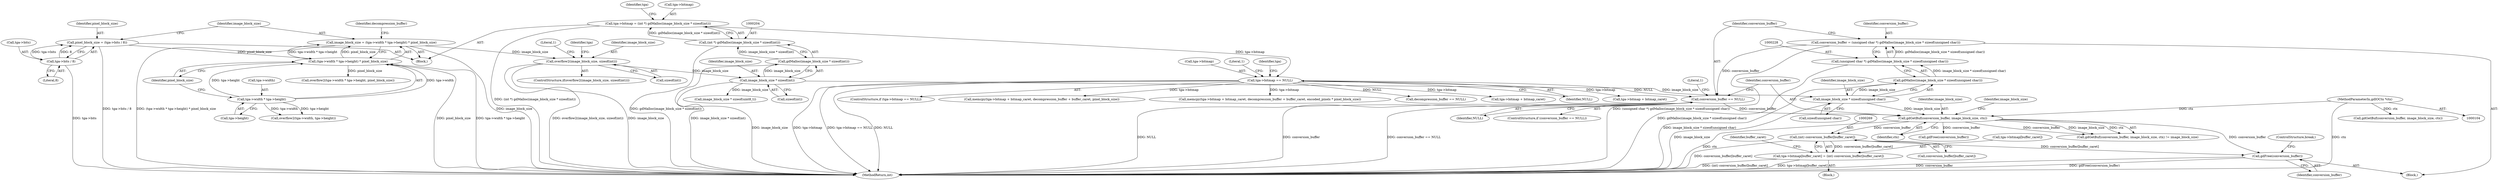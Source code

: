 digraph "0_libgd_01c61f8ab110a77ae64b5ca67c244c728c506f03@pointer" {
"1000268" [label="(Call,(int) conversion_buffer[buffer_caret])"];
"1000244" [label="(Call,gdGetBuf(conversion_buffer, image_block_size, ctx))"];
"1000235" [label="(Call,conversion_buffer == NULL)"];
"1000225" [label="(Call,conversion_buffer = (unsigned char *) gdMalloc(image_block_size * sizeof(unsigned char)))"];
"1000227" [label="(Call,(unsigned char *) gdMalloc(image_block_size * sizeof(unsigned char)))"];
"1000229" [label="(Call,gdMalloc(image_block_size * sizeof(unsigned char)))"];
"1000230" [label="(Call,image_block_size * sizeof(unsigned char))"];
"1000206" [label="(Call,image_block_size * sizeof(int))"];
"1000176" [label="(Call,overflow2(image_block_size, sizeof(int)))"];
"1000117" [label="(Call,image_block_size = (tga->width * tga->height) * pixel_block_size)"];
"1000119" [label="(Call,(tga->width * tga->height) * pixel_block_size)"];
"1000120" [label="(Call,tga->width * tga->height)"];
"1000109" [label="(Call,pixel_block_size = (tga->bits / 8))"];
"1000111" [label="(Call,tga->bits / 8)"];
"1000211" [label="(Call,tga->bitmap == NULL)"];
"1000199" [label="(Call,tga->bitmap = (int *) gdMalloc(image_block_size * sizeof(int)))"];
"1000203" [label="(Call,(int *) gdMalloc(image_block_size * sizeof(int)))"];
"1000205" [label="(Call,gdMalloc(image_block_size * sizeof(int)))"];
"1000105" [label="(MethodParameterIn,gdIOCtx *ctx)"];
"1000262" [label="(Call,tga->bitmap[buffer_caret] = (int) conversion_buffer[buffer_caret])"];
"1000275" [label="(Call,gdFree(conversion_buffer))"];
"1000188" [label="(Identifier,tga)"];
"1000175" [label="(ControlStructure,if(overflow2(image_block_size, sizeof(int))))"];
"1000243" [label="(Call,gdGetBuf(conversion_buffer, image_block_size, ctx) != image_block_size)"];
"1000319" [label="(Call,gdGetBuf(conversion_buffer, image_block_size, ctx))"];
"1000247" [label="(Identifier,ctx)"];
"1000221" [label="(Identifier,tga)"];
"1000246" [label="(Identifier,image_block_size)"];
"1000232" [label="(Call,sizeof(unsigned char))"];
"1000177" [label="(Identifier,image_block_size)"];
"1000252" [label="(Call,gdFree(conversion_buffer))"];
"1000223" [label="(Block,)"];
"1000270" [label="(Call,conversion_buffer[buffer_caret])"];
"1000478" [label="(MethodReturn,int)"];
"1000130" [label="(Identifier,decompression_buffer)"];
"1000215" [label="(Identifier,NULL)"];
"1000212" [label="(Call,tga->bitmap)"];
"1000206" [label="(Call,image_block_size * sizeof(int))"];
"1000225" [label="(Call,conversion_buffer = (unsigned char *) gdMalloc(image_block_size * sizeof(unsigned char)))"];
"1000205" [label="(Call,gdMalloc(image_block_size * sizeof(int)))"];
"1000248" [label="(Identifier,image_block_size)"];
"1000284" [label="(Call,image_block_size * sizeof(uint8_t))"];
"1000117" [label="(Call,image_block_size = (tga->width * tga->height) * pixel_block_size)"];
"1000109" [label="(Call,pixel_block_size = (tga->bits / 8))"];
"1000111" [label="(Call,tga->bits / 8)"];
"1000210" [label="(ControlStructure,if (tga->bitmap == NULL))"];
"1000110" [label="(Identifier,pixel_block_size)"];
"1000213" [label="(Identifier,tga)"];
"1000120" [label="(Call,tga->width * tga->height)"];
"1000406" [label="(Call,memcpy(tga->bitmap + bitmap_caret, decompression_buffer + buffer_caret, pixel_block_size))"];
"1000119" [label="(Call,(tga->width * tga->height) * pixel_block_size)"];
"1000118" [label="(Identifier,image_block_size)"];
"1000449" [label="(Call,memcpy(tga->bitmap + bitmap_caret, decompression_buffer + buffer_caret, encoded_pixels * pixel_block_size))"];
"1000289" [label="(Call,decompression_buffer == NULL)"];
"1000203" [label="(Call,(int *) gdMalloc(image_block_size * sizeof(int)))"];
"1000200" [label="(Call,tga->bitmap)"];
"1000230" [label="(Call,image_block_size * sizeof(unsigned char))"];
"1000211" [label="(Call,tga->bitmap == NULL)"];
"1000245" [label="(Identifier,conversion_buffer)"];
"1000237" [label="(Identifier,NULL)"];
"1000178" [label="(Call,sizeof(int))"];
"1000229" [label="(Call,gdMalloc(image_block_size * sizeof(unsigned char)))"];
"1000183" [label="(Literal,1)"];
"1000124" [label="(Call,tga->height)"];
"1000207" [label="(Identifier,image_block_size)"];
"1000107" [label="(Block,)"];
"1000127" [label="(Identifier,pixel_block_size)"];
"1000162" [label="(Call,overflow2(tga->width * tga->height, pixel_block_size))"];
"1000112" [label="(Call,tga->bits)"];
"1000235" [label="(Call,conversion_buffer == NULL)"];
"1000407" [label="(Call,tga->bitmap + bitmap_caret)"];
"1000275" [label="(Call,gdFree(conversion_buffer))"];
"1000241" [label="(Literal,1)"];
"1000244" [label="(Call,gdGetBuf(conversion_buffer, image_block_size, ctx))"];
"1000115" [label="(Literal,8)"];
"1000268" [label="(Call,(int) conversion_buffer[buffer_caret])"];
"1000226" [label="(Identifier,conversion_buffer)"];
"1000450" [label="(Call,tga->bitmap + bitmap_caret)"];
"1000176" [label="(Call,overflow2(image_block_size, sizeof(int)))"];
"1000263" [label="(Call,tga->bitmap[buffer_caret])"];
"1000274" [label="(Identifier,buffer_caret)"];
"1000261" [label="(Block,)"];
"1000231" [label="(Identifier,image_block_size)"];
"1000276" [label="(Identifier,conversion_buffer)"];
"1000218" [label="(Literal,1)"];
"1000234" [label="(ControlStructure,if (conversion_buffer == NULL))"];
"1000105" [label="(MethodParameterIn,gdIOCtx *ctx)"];
"1000150" [label="(Call,overflow2(tga->width, tga->height))"];
"1000208" [label="(Call,sizeof(int))"];
"1000262" [label="(Call,tga->bitmap[buffer_caret] = (int) conversion_buffer[buffer_caret])"];
"1000199" [label="(Call,tga->bitmap = (int *) gdMalloc(image_block_size * sizeof(int)))"];
"1000236" [label="(Identifier,conversion_buffer)"];
"1000121" [label="(Call,tga->width)"];
"1000277" [label="(ControlStructure,break;)"];
"1000227" [label="(Call,(unsigned char *) gdMalloc(image_block_size * sizeof(unsigned char)))"];
"1000268" -> "1000262"  [label="AST: "];
"1000268" -> "1000270"  [label="CFG: "];
"1000269" -> "1000268"  [label="AST: "];
"1000270" -> "1000268"  [label="AST: "];
"1000262" -> "1000268"  [label="CFG: "];
"1000268" -> "1000478"  [label="DDG: conversion_buffer[buffer_caret]"];
"1000268" -> "1000262"  [label="DDG: conversion_buffer[buffer_caret]"];
"1000244" -> "1000268"  [label="DDG: conversion_buffer"];
"1000268" -> "1000275"  [label="DDG: conversion_buffer[buffer_caret]"];
"1000244" -> "1000243"  [label="AST: "];
"1000244" -> "1000247"  [label="CFG: "];
"1000245" -> "1000244"  [label="AST: "];
"1000246" -> "1000244"  [label="AST: "];
"1000247" -> "1000244"  [label="AST: "];
"1000248" -> "1000244"  [label="CFG: "];
"1000244" -> "1000478"  [label="DDG: ctx"];
"1000244" -> "1000243"  [label="DDG: conversion_buffer"];
"1000244" -> "1000243"  [label="DDG: image_block_size"];
"1000244" -> "1000243"  [label="DDG: ctx"];
"1000235" -> "1000244"  [label="DDG: conversion_buffer"];
"1000230" -> "1000244"  [label="DDG: image_block_size"];
"1000105" -> "1000244"  [label="DDG: ctx"];
"1000244" -> "1000252"  [label="DDG: conversion_buffer"];
"1000244" -> "1000275"  [label="DDG: conversion_buffer"];
"1000235" -> "1000234"  [label="AST: "];
"1000235" -> "1000237"  [label="CFG: "];
"1000236" -> "1000235"  [label="AST: "];
"1000237" -> "1000235"  [label="AST: "];
"1000241" -> "1000235"  [label="CFG: "];
"1000245" -> "1000235"  [label="CFG: "];
"1000235" -> "1000478"  [label="DDG: NULL"];
"1000235" -> "1000478"  [label="DDG: conversion_buffer"];
"1000235" -> "1000478"  [label="DDG: conversion_buffer == NULL"];
"1000225" -> "1000235"  [label="DDG: conversion_buffer"];
"1000211" -> "1000235"  [label="DDG: NULL"];
"1000225" -> "1000223"  [label="AST: "];
"1000225" -> "1000227"  [label="CFG: "];
"1000226" -> "1000225"  [label="AST: "];
"1000227" -> "1000225"  [label="AST: "];
"1000236" -> "1000225"  [label="CFG: "];
"1000225" -> "1000478"  [label="DDG: (unsigned char *) gdMalloc(image_block_size * sizeof(unsigned char))"];
"1000227" -> "1000225"  [label="DDG: gdMalloc(image_block_size * sizeof(unsigned char))"];
"1000227" -> "1000229"  [label="CFG: "];
"1000228" -> "1000227"  [label="AST: "];
"1000229" -> "1000227"  [label="AST: "];
"1000227" -> "1000478"  [label="DDG: gdMalloc(image_block_size * sizeof(unsigned char))"];
"1000229" -> "1000227"  [label="DDG: image_block_size * sizeof(unsigned char)"];
"1000229" -> "1000230"  [label="CFG: "];
"1000230" -> "1000229"  [label="AST: "];
"1000229" -> "1000478"  [label="DDG: image_block_size * sizeof(unsigned char)"];
"1000230" -> "1000229"  [label="DDG: image_block_size"];
"1000230" -> "1000232"  [label="CFG: "];
"1000231" -> "1000230"  [label="AST: "];
"1000232" -> "1000230"  [label="AST: "];
"1000230" -> "1000478"  [label="DDG: image_block_size"];
"1000206" -> "1000230"  [label="DDG: image_block_size"];
"1000206" -> "1000205"  [label="AST: "];
"1000206" -> "1000208"  [label="CFG: "];
"1000207" -> "1000206"  [label="AST: "];
"1000208" -> "1000206"  [label="AST: "];
"1000205" -> "1000206"  [label="CFG: "];
"1000206" -> "1000478"  [label="DDG: image_block_size"];
"1000206" -> "1000205"  [label="DDG: image_block_size"];
"1000176" -> "1000206"  [label="DDG: image_block_size"];
"1000206" -> "1000284"  [label="DDG: image_block_size"];
"1000176" -> "1000175"  [label="AST: "];
"1000176" -> "1000178"  [label="CFG: "];
"1000177" -> "1000176"  [label="AST: "];
"1000178" -> "1000176"  [label="AST: "];
"1000183" -> "1000176"  [label="CFG: "];
"1000188" -> "1000176"  [label="CFG: "];
"1000176" -> "1000478"  [label="DDG: overflow2(image_block_size, sizeof(int))"];
"1000176" -> "1000478"  [label="DDG: image_block_size"];
"1000117" -> "1000176"  [label="DDG: image_block_size"];
"1000117" -> "1000107"  [label="AST: "];
"1000117" -> "1000119"  [label="CFG: "];
"1000118" -> "1000117"  [label="AST: "];
"1000119" -> "1000117"  [label="AST: "];
"1000130" -> "1000117"  [label="CFG: "];
"1000117" -> "1000478"  [label="DDG: image_block_size"];
"1000117" -> "1000478"  [label="DDG: (tga->width * tga->height) * pixel_block_size"];
"1000119" -> "1000117"  [label="DDG: tga->width * tga->height"];
"1000119" -> "1000117"  [label="DDG: pixel_block_size"];
"1000119" -> "1000127"  [label="CFG: "];
"1000120" -> "1000119"  [label="AST: "];
"1000127" -> "1000119"  [label="AST: "];
"1000119" -> "1000478"  [label="DDG: pixel_block_size"];
"1000119" -> "1000478"  [label="DDG: tga->width * tga->height"];
"1000120" -> "1000119"  [label="DDG: tga->width"];
"1000120" -> "1000119"  [label="DDG: tga->height"];
"1000109" -> "1000119"  [label="DDG: pixel_block_size"];
"1000119" -> "1000162"  [label="DDG: pixel_block_size"];
"1000120" -> "1000124"  [label="CFG: "];
"1000121" -> "1000120"  [label="AST: "];
"1000124" -> "1000120"  [label="AST: "];
"1000127" -> "1000120"  [label="CFG: "];
"1000120" -> "1000150"  [label="DDG: tga->width"];
"1000120" -> "1000150"  [label="DDG: tga->height"];
"1000109" -> "1000107"  [label="AST: "];
"1000109" -> "1000111"  [label="CFG: "];
"1000110" -> "1000109"  [label="AST: "];
"1000111" -> "1000109"  [label="AST: "];
"1000118" -> "1000109"  [label="CFG: "];
"1000109" -> "1000478"  [label="DDG: tga->bits / 8"];
"1000111" -> "1000109"  [label="DDG: tga->bits"];
"1000111" -> "1000109"  [label="DDG: 8"];
"1000111" -> "1000115"  [label="CFG: "];
"1000112" -> "1000111"  [label="AST: "];
"1000115" -> "1000111"  [label="AST: "];
"1000111" -> "1000478"  [label="DDG: tga->bits"];
"1000211" -> "1000210"  [label="AST: "];
"1000211" -> "1000215"  [label="CFG: "];
"1000212" -> "1000211"  [label="AST: "];
"1000215" -> "1000211"  [label="AST: "];
"1000218" -> "1000211"  [label="CFG: "];
"1000221" -> "1000211"  [label="CFG: "];
"1000211" -> "1000478"  [label="DDG: tga->bitmap"];
"1000211" -> "1000478"  [label="DDG: tga->bitmap == NULL"];
"1000211" -> "1000478"  [label="DDG: NULL"];
"1000199" -> "1000211"  [label="DDG: tga->bitmap"];
"1000211" -> "1000289"  [label="DDG: NULL"];
"1000211" -> "1000406"  [label="DDG: tga->bitmap"];
"1000211" -> "1000407"  [label="DDG: tga->bitmap"];
"1000211" -> "1000449"  [label="DDG: tga->bitmap"];
"1000211" -> "1000450"  [label="DDG: tga->bitmap"];
"1000199" -> "1000107"  [label="AST: "];
"1000199" -> "1000203"  [label="CFG: "];
"1000200" -> "1000199"  [label="AST: "];
"1000203" -> "1000199"  [label="AST: "];
"1000213" -> "1000199"  [label="CFG: "];
"1000199" -> "1000478"  [label="DDG: (int *) gdMalloc(image_block_size * sizeof(int))"];
"1000203" -> "1000199"  [label="DDG: gdMalloc(image_block_size * sizeof(int))"];
"1000203" -> "1000205"  [label="CFG: "];
"1000204" -> "1000203"  [label="AST: "];
"1000205" -> "1000203"  [label="AST: "];
"1000203" -> "1000478"  [label="DDG: gdMalloc(image_block_size * sizeof(int))"];
"1000205" -> "1000203"  [label="DDG: image_block_size * sizeof(int)"];
"1000205" -> "1000478"  [label="DDG: image_block_size * sizeof(int)"];
"1000105" -> "1000104"  [label="AST: "];
"1000105" -> "1000478"  [label="DDG: ctx"];
"1000105" -> "1000319"  [label="DDG: ctx"];
"1000262" -> "1000261"  [label="AST: "];
"1000263" -> "1000262"  [label="AST: "];
"1000274" -> "1000262"  [label="CFG: "];
"1000262" -> "1000478"  [label="DDG: (int) conversion_buffer[buffer_caret]"];
"1000262" -> "1000478"  [label="DDG: tga->bitmap[buffer_caret]"];
"1000275" -> "1000223"  [label="AST: "];
"1000275" -> "1000276"  [label="CFG: "];
"1000276" -> "1000275"  [label="AST: "];
"1000277" -> "1000275"  [label="CFG: "];
"1000275" -> "1000478"  [label="DDG: gdFree(conversion_buffer)"];
"1000275" -> "1000478"  [label="DDG: conversion_buffer"];
}
